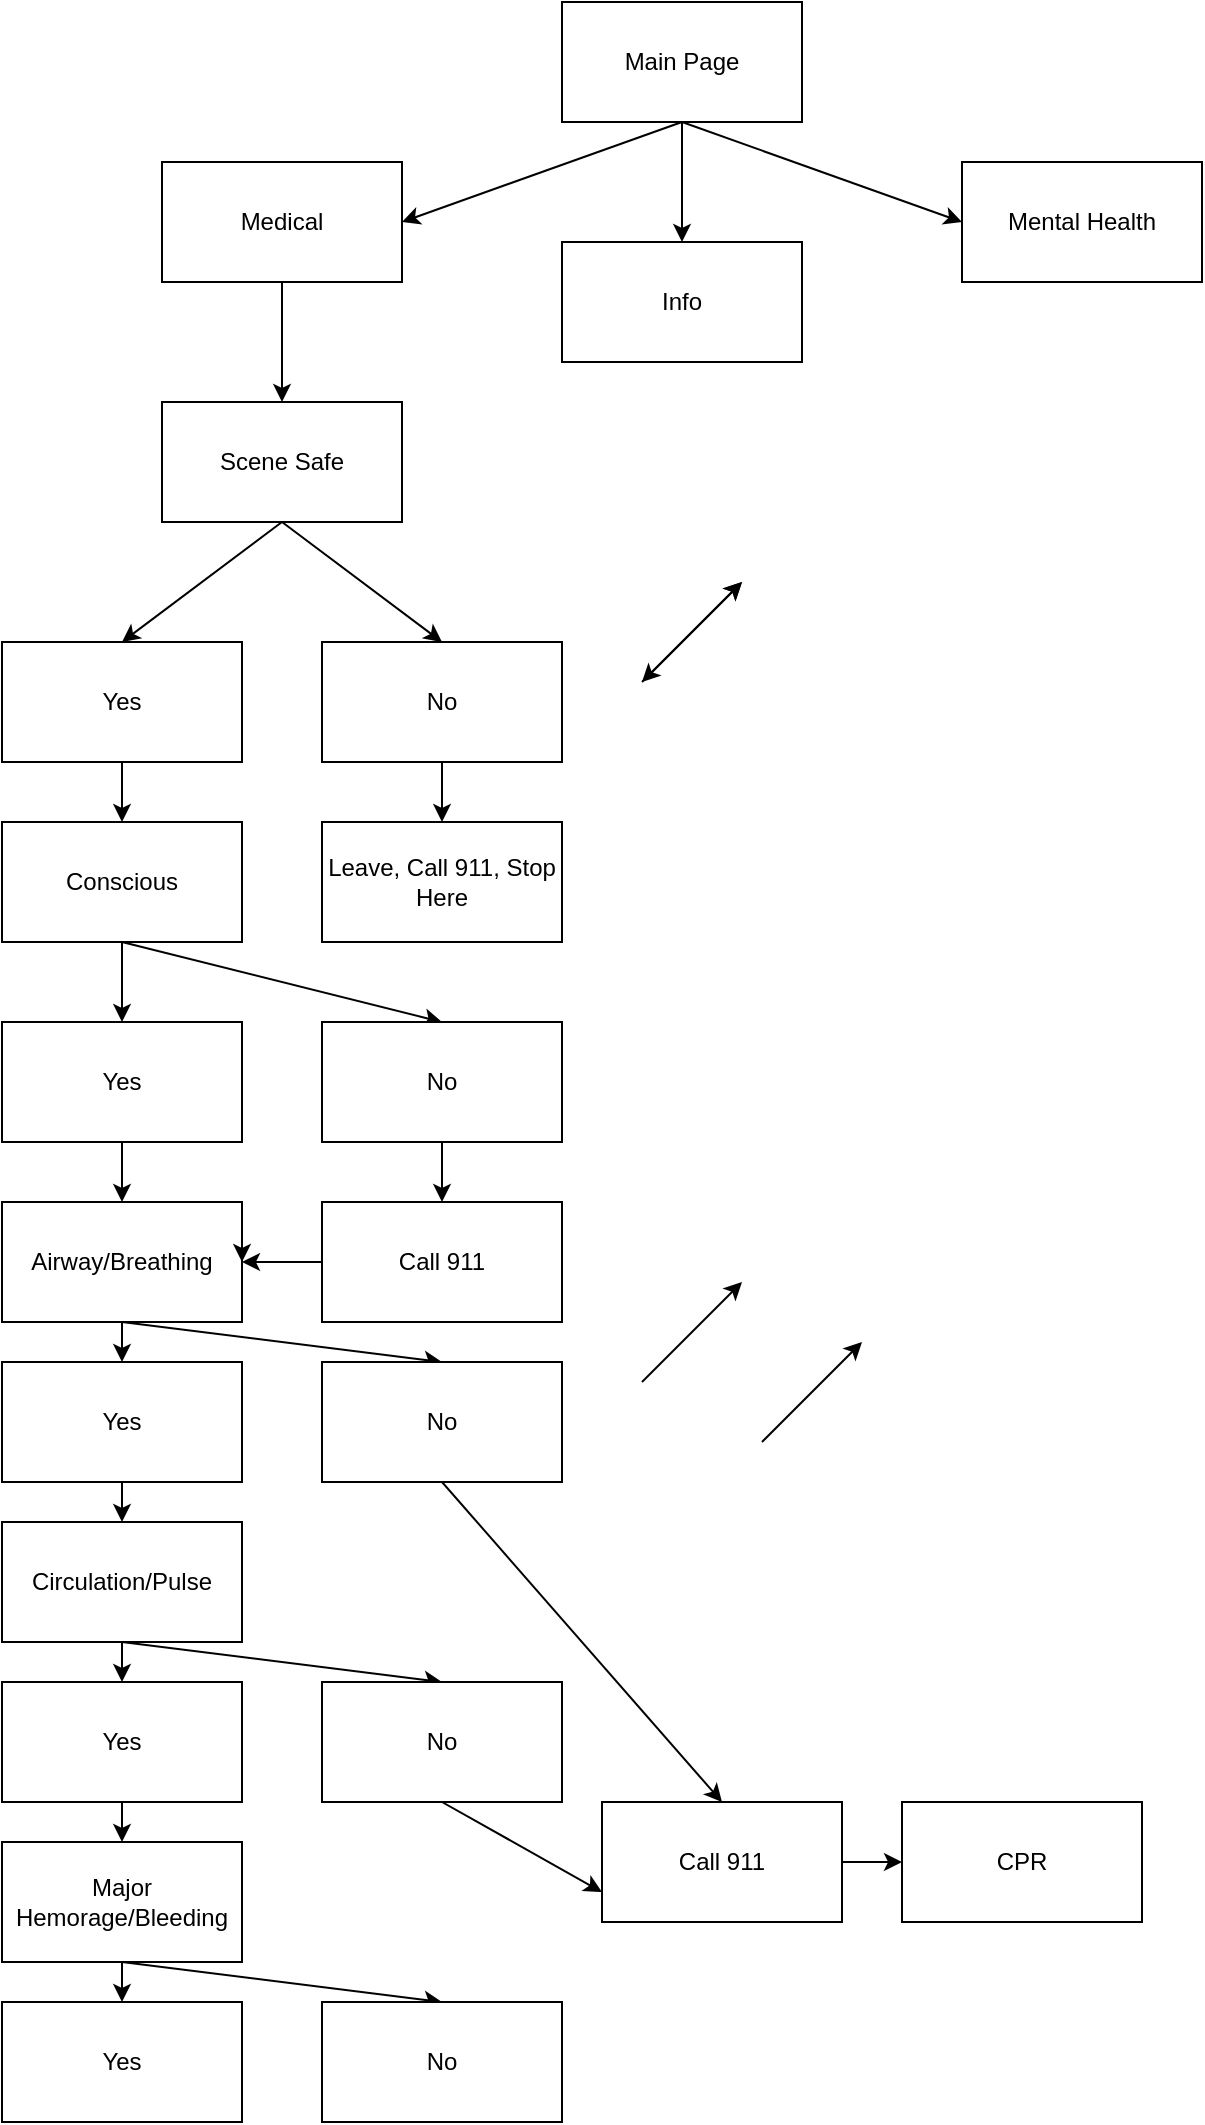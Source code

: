 <mxfile version="14.4.4" type="github">
  <diagram id="Jmt0tOEUqf-Zn0J5SS5X" name="Page-1">
    <mxGraphModel dx="862" dy="482" grid="1" gridSize="10" guides="1" tooltips="1" connect="1" arrows="1" fold="1" page="1" pageScale="1" pageWidth="850" pageHeight="1100" math="0" shadow="0">
      <root>
        <mxCell id="0" />
        <mxCell id="1" parent="0" />
        <mxCell id="mOSQkUv-fbBOUkvzw68a-9" style="edgeStyle=none;rounded=0;orthogonalLoop=1;jettySize=auto;html=1;exitX=0.5;exitY=1;exitDx=0;exitDy=0;entryX=0;entryY=0.5;entryDx=0;entryDy=0;" edge="1" parent="1" source="mOSQkUv-fbBOUkvzw68a-1" target="mOSQkUv-fbBOUkvzw68a-4">
          <mxGeometry relative="1" as="geometry" />
        </mxCell>
        <mxCell id="mOSQkUv-fbBOUkvzw68a-1" value="Main Page" style="rounded=0;whiteSpace=wrap;html=1;" vertex="1" parent="1">
          <mxGeometry x="360" y="40" width="120" height="60" as="geometry" />
        </mxCell>
        <mxCell id="mOSQkUv-fbBOUkvzw68a-12" style="edgeStyle=none;rounded=0;orthogonalLoop=1;jettySize=auto;html=1;exitX=0.5;exitY=1;exitDx=0;exitDy=0;entryX=0.5;entryY=0;entryDx=0;entryDy=0;" edge="1" parent="1" source="mOSQkUv-fbBOUkvzw68a-2" target="mOSQkUv-fbBOUkvzw68a-10">
          <mxGeometry relative="1" as="geometry" />
        </mxCell>
        <mxCell id="mOSQkUv-fbBOUkvzw68a-2" value="Medical" style="rounded=0;whiteSpace=wrap;html=1;" vertex="1" parent="1">
          <mxGeometry x="160" y="120" width="120" height="60" as="geometry" />
        </mxCell>
        <mxCell id="mOSQkUv-fbBOUkvzw68a-3" value="Info" style="rounded=0;whiteSpace=wrap;html=1;" vertex="1" parent="1">
          <mxGeometry x="360" y="160" width="120" height="60" as="geometry" />
        </mxCell>
        <mxCell id="mOSQkUv-fbBOUkvzw68a-4" value="Mental Health" style="rounded=0;whiteSpace=wrap;html=1;" vertex="1" parent="1">
          <mxGeometry x="560" y="120" width="120" height="60" as="geometry" />
        </mxCell>
        <mxCell id="mOSQkUv-fbBOUkvzw68a-5" value="" style="endArrow=classic;html=1;exitX=0.5;exitY=1;exitDx=0;exitDy=0;entryX=1;entryY=0.5;entryDx=0;entryDy=0;" edge="1" parent="1" source="mOSQkUv-fbBOUkvzw68a-1" target="mOSQkUv-fbBOUkvzw68a-2">
          <mxGeometry width="50" height="50" relative="1" as="geometry">
            <mxPoint x="400" y="300" as="sourcePoint" />
            <mxPoint x="450" y="250" as="targetPoint" />
          </mxGeometry>
        </mxCell>
        <mxCell id="mOSQkUv-fbBOUkvzw68a-6" value="" style="endArrow=classic;html=1;entryX=0.5;entryY=0;entryDx=0;entryDy=0;" edge="1" parent="1" target="mOSQkUv-fbBOUkvzw68a-3">
          <mxGeometry width="50" height="50" relative="1" as="geometry">
            <mxPoint x="420" y="100" as="sourcePoint" />
            <mxPoint x="450" y="250" as="targetPoint" />
          </mxGeometry>
        </mxCell>
        <mxCell id="mOSQkUv-fbBOUkvzw68a-18" style="edgeStyle=none;rounded=0;orthogonalLoop=1;jettySize=auto;html=1;exitX=0.5;exitY=1;exitDx=0;exitDy=0;entryX=0.5;entryY=0;entryDx=0;entryDy=0;" edge="1" parent="1" source="mOSQkUv-fbBOUkvzw68a-10" target="mOSQkUv-fbBOUkvzw68a-14">
          <mxGeometry relative="1" as="geometry" />
        </mxCell>
        <mxCell id="mOSQkUv-fbBOUkvzw68a-19" style="edgeStyle=none;rounded=0;orthogonalLoop=1;jettySize=auto;html=1;exitX=0.5;exitY=1;exitDx=0;exitDy=0;entryX=0.5;entryY=0;entryDx=0;entryDy=0;" edge="1" parent="1" source="mOSQkUv-fbBOUkvzw68a-10" target="mOSQkUv-fbBOUkvzw68a-13">
          <mxGeometry relative="1" as="geometry" />
        </mxCell>
        <mxCell id="mOSQkUv-fbBOUkvzw68a-10" value="Scene Safe" style="rounded=0;whiteSpace=wrap;html=1;" vertex="1" parent="1">
          <mxGeometry x="160" y="240" width="120" height="60" as="geometry" />
        </mxCell>
        <mxCell id="mOSQkUv-fbBOUkvzw68a-11" value="" style="endArrow=classic;html=1;" edge="1" parent="1">
          <mxGeometry width="50" height="50" relative="1" as="geometry">
            <mxPoint x="400" y="380" as="sourcePoint" />
            <mxPoint x="450" y="330" as="targetPoint" />
          </mxGeometry>
        </mxCell>
        <mxCell id="mOSQkUv-fbBOUkvzw68a-21" style="edgeStyle=none;rounded=0;orthogonalLoop=1;jettySize=auto;html=1;exitX=0.5;exitY=1;exitDx=0;exitDy=0;entryX=0.5;entryY=0;entryDx=0;entryDy=0;" edge="1" parent="1" source="mOSQkUv-fbBOUkvzw68a-13" target="mOSQkUv-fbBOUkvzw68a-20">
          <mxGeometry relative="1" as="geometry" />
        </mxCell>
        <mxCell id="mOSQkUv-fbBOUkvzw68a-13" value="Yes" style="rounded=0;whiteSpace=wrap;html=1;" vertex="1" parent="1">
          <mxGeometry x="80" y="360" width="120" height="60" as="geometry" />
        </mxCell>
        <mxCell id="mOSQkUv-fbBOUkvzw68a-17" style="edgeStyle=none;rounded=0;orthogonalLoop=1;jettySize=auto;html=1;exitX=0.5;exitY=1;exitDx=0;exitDy=0;" edge="1" parent="1" source="mOSQkUv-fbBOUkvzw68a-14" target="mOSQkUv-fbBOUkvzw68a-15">
          <mxGeometry relative="1" as="geometry" />
        </mxCell>
        <mxCell id="mOSQkUv-fbBOUkvzw68a-14" value="No" style="rounded=0;whiteSpace=wrap;html=1;" vertex="1" parent="1">
          <mxGeometry x="240" y="360" width="120" height="60" as="geometry" />
        </mxCell>
        <mxCell id="mOSQkUv-fbBOUkvzw68a-15" value="Leave, Call 911, Stop Here" style="rounded=0;whiteSpace=wrap;html=1;" vertex="1" parent="1">
          <mxGeometry x="240" y="450" width="120" height="60" as="geometry" />
        </mxCell>
        <mxCell id="mOSQkUv-fbBOUkvzw68a-16" value="" style="endArrow=classic;startArrow=classic;html=1;" edge="1" parent="1">
          <mxGeometry width="50" height="50" relative="1" as="geometry">
            <mxPoint x="400" y="380" as="sourcePoint" />
            <mxPoint x="450" y="330" as="targetPoint" />
          </mxGeometry>
        </mxCell>
        <mxCell id="mOSQkUv-fbBOUkvzw68a-24" style="edgeStyle=none;rounded=0;orthogonalLoop=1;jettySize=auto;html=1;exitX=0.5;exitY=1;exitDx=0;exitDy=0;entryX=0.5;entryY=0;entryDx=0;entryDy=0;" edge="1" parent="1" source="mOSQkUv-fbBOUkvzw68a-20" target="mOSQkUv-fbBOUkvzw68a-22">
          <mxGeometry relative="1" as="geometry" />
        </mxCell>
        <mxCell id="mOSQkUv-fbBOUkvzw68a-25" style="edgeStyle=none;rounded=0;orthogonalLoop=1;jettySize=auto;html=1;exitX=0.5;exitY=1;exitDx=0;exitDy=0;entryX=0.5;entryY=0;entryDx=0;entryDy=0;" edge="1" parent="1" source="mOSQkUv-fbBOUkvzw68a-20" target="mOSQkUv-fbBOUkvzw68a-23">
          <mxGeometry relative="1" as="geometry" />
        </mxCell>
        <mxCell id="mOSQkUv-fbBOUkvzw68a-20" value="Conscious" style="rounded=0;whiteSpace=wrap;html=1;" vertex="1" parent="1">
          <mxGeometry x="80" y="450" width="120" height="60" as="geometry" />
        </mxCell>
        <mxCell id="mOSQkUv-fbBOUkvzw68a-36" style="edgeStyle=none;rounded=0;orthogonalLoop=1;jettySize=auto;html=1;exitX=0.5;exitY=1;exitDx=0;exitDy=0;" edge="1" parent="1" source="mOSQkUv-fbBOUkvzw68a-22" target="mOSQkUv-fbBOUkvzw68a-27">
          <mxGeometry relative="1" as="geometry" />
        </mxCell>
        <mxCell id="mOSQkUv-fbBOUkvzw68a-22" value="Yes" style="rounded=0;whiteSpace=wrap;html=1;" vertex="1" parent="1">
          <mxGeometry x="80" y="550" width="120" height="60" as="geometry" />
        </mxCell>
        <mxCell id="mOSQkUv-fbBOUkvzw68a-34" style="edgeStyle=none;rounded=0;orthogonalLoop=1;jettySize=auto;html=1;exitX=0.5;exitY=1;exitDx=0;exitDy=0;entryX=0.5;entryY=0;entryDx=0;entryDy=0;" edge="1" parent="1" source="mOSQkUv-fbBOUkvzw68a-23" target="mOSQkUv-fbBOUkvzw68a-26">
          <mxGeometry relative="1" as="geometry" />
        </mxCell>
        <mxCell id="mOSQkUv-fbBOUkvzw68a-23" value="No" style="rounded=0;whiteSpace=wrap;html=1;" vertex="1" parent="1">
          <mxGeometry x="240" y="550" width="120" height="60" as="geometry" />
        </mxCell>
        <mxCell id="mOSQkUv-fbBOUkvzw68a-35" style="edgeStyle=none;rounded=0;orthogonalLoop=1;jettySize=auto;html=1;exitX=0;exitY=0.5;exitDx=0;exitDy=0;entryX=1;entryY=0.5;entryDx=0;entryDy=0;" edge="1" parent="1" source="mOSQkUv-fbBOUkvzw68a-26" target="mOSQkUv-fbBOUkvzw68a-27">
          <mxGeometry relative="1" as="geometry" />
        </mxCell>
        <mxCell id="mOSQkUv-fbBOUkvzw68a-26" value="Call 911" style="rounded=0;whiteSpace=wrap;html=1;" vertex="1" parent="1">
          <mxGeometry x="240" y="640" width="120" height="60" as="geometry" />
        </mxCell>
        <mxCell id="mOSQkUv-fbBOUkvzw68a-41" style="edgeStyle=none;rounded=0;orthogonalLoop=1;jettySize=auto;html=1;exitX=0.5;exitY=1;exitDx=0;exitDy=0;entryX=0.5;entryY=0;entryDx=0;entryDy=0;" edge="1" parent="1" source="mOSQkUv-fbBOUkvzw68a-27" target="mOSQkUv-fbBOUkvzw68a-39">
          <mxGeometry relative="1" as="geometry" />
        </mxCell>
        <mxCell id="mOSQkUv-fbBOUkvzw68a-42" style="edgeStyle=none;rounded=0;orthogonalLoop=1;jettySize=auto;html=1;exitX=0.5;exitY=1;exitDx=0;exitDy=0;entryX=0.5;entryY=0;entryDx=0;entryDy=0;" edge="1" parent="1" source="mOSQkUv-fbBOUkvzw68a-27" target="mOSQkUv-fbBOUkvzw68a-38">
          <mxGeometry relative="1" as="geometry" />
        </mxCell>
        <mxCell id="mOSQkUv-fbBOUkvzw68a-27" value="Airway/Breathing" style="rounded=0;whiteSpace=wrap;html=1;" vertex="1" parent="1">
          <mxGeometry x="80" y="640" width="120" height="60" as="geometry" />
        </mxCell>
        <mxCell id="mOSQkUv-fbBOUkvzw68a-45" style="edgeStyle=none;rounded=0;orthogonalLoop=1;jettySize=auto;html=1;exitX=0.5;exitY=1;exitDx=0;exitDy=0;entryX=0.5;entryY=0;entryDx=0;entryDy=0;" edge="1" parent="1" source="mOSQkUv-fbBOUkvzw68a-28" target="mOSQkUv-fbBOUkvzw68a-43">
          <mxGeometry relative="1" as="geometry" />
        </mxCell>
        <mxCell id="mOSQkUv-fbBOUkvzw68a-46" style="edgeStyle=none;rounded=0;orthogonalLoop=1;jettySize=auto;html=1;exitX=0.5;exitY=1;exitDx=0;exitDy=0;entryX=0.5;entryY=0;entryDx=0;entryDy=0;" edge="1" parent="1" source="mOSQkUv-fbBOUkvzw68a-28" target="mOSQkUv-fbBOUkvzw68a-44">
          <mxGeometry relative="1" as="geometry" />
        </mxCell>
        <mxCell id="mOSQkUv-fbBOUkvzw68a-28" value="Circulation/Pulse" style="rounded=0;whiteSpace=wrap;html=1;" vertex="1" parent="1">
          <mxGeometry x="80" y="800" width="120" height="60" as="geometry" />
        </mxCell>
        <mxCell id="mOSQkUv-fbBOUkvzw68a-56" style="edgeStyle=none;rounded=0;orthogonalLoop=1;jettySize=auto;html=1;exitX=0.5;exitY=1;exitDx=0;exitDy=0;entryX=0.5;entryY=0;entryDx=0;entryDy=0;" edge="1" parent="1" source="mOSQkUv-fbBOUkvzw68a-29" target="mOSQkUv-fbBOUkvzw68a-54">
          <mxGeometry relative="1" as="geometry" />
        </mxCell>
        <mxCell id="mOSQkUv-fbBOUkvzw68a-57" style="edgeStyle=none;rounded=0;orthogonalLoop=1;jettySize=auto;html=1;exitX=0.5;exitY=1;exitDx=0;exitDy=0;entryX=0.5;entryY=0;entryDx=0;entryDy=0;" edge="1" parent="1" source="mOSQkUv-fbBOUkvzw68a-29" target="mOSQkUv-fbBOUkvzw68a-55">
          <mxGeometry relative="1" as="geometry" />
        </mxCell>
        <mxCell id="mOSQkUv-fbBOUkvzw68a-29" value="Major Hemorage/Bleeding" style="rounded=0;whiteSpace=wrap;html=1;" vertex="1" parent="1">
          <mxGeometry x="80" y="960" width="120" height="60" as="geometry" />
        </mxCell>
        <mxCell id="mOSQkUv-fbBOUkvzw68a-51" style="edgeStyle=none;rounded=0;orthogonalLoop=1;jettySize=auto;html=1;exitX=1;exitY=0.5;exitDx=0;exitDy=0;entryX=0;entryY=0.5;entryDx=0;entryDy=0;" edge="1" parent="1" source="mOSQkUv-fbBOUkvzw68a-31" target="mOSQkUv-fbBOUkvzw68a-50">
          <mxGeometry relative="1" as="geometry" />
        </mxCell>
        <mxCell id="mOSQkUv-fbBOUkvzw68a-31" value="&lt;span&gt;Call 911&lt;/span&gt;" style="rounded=0;whiteSpace=wrap;html=1;" vertex="1" parent="1">
          <mxGeometry x="380" y="940" width="120" height="60" as="geometry" />
        </mxCell>
        <mxCell id="mOSQkUv-fbBOUkvzw68a-33" value="" style="endArrow=classic;html=1;" edge="1" parent="1">
          <mxGeometry width="50" height="50" relative="1" as="geometry">
            <mxPoint x="400" y="730" as="sourcePoint" />
            <mxPoint x="450" y="680" as="targetPoint" />
          </mxGeometry>
        </mxCell>
        <mxCell id="mOSQkUv-fbBOUkvzw68a-37" style="edgeStyle=none;rounded=0;orthogonalLoop=1;jettySize=auto;html=1;exitX=1;exitY=0.25;exitDx=0;exitDy=0;entryX=1;entryY=0.5;entryDx=0;entryDy=0;" edge="1" parent="1" source="mOSQkUv-fbBOUkvzw68a-27" target="mOSQkUv-fbBOUkvzw68a-27">
          <mxGeometry relative="1" as="geometry" />
        </mxCell>
        <mxCell id="mOSQkUv-fbBOUkvzw68a-52" style="edgeStyle=none;rounded=0;orthogonalLoop=1;jettySize=auto;html=1;exitX=0.5;exitY=1;exitDx=0;exitDy=0;entryX=0.5;entryY=0;entryDx=0;entryDy=0;" edge="1" parent="1" source="mOSQkUv-fbBOUkvzw68a-38" target="mOSQkUv-fbBOUkvzw68a-28">
          <mxGeometry relative="1" as="geometry" />
        </mxCell>
        <mxCell id="mOSQkUv-fbBOUkvzw68a-38" value="Yes" style="rounded=0;whiteSpace=wrap;html=1;" vertex="1" parent="1">
          <mxGeometry x="80" y="720" width="120" height="60" as="geometry" />
        </mxCell>
        <mxCell id="mOSQkUv-fbBOUkvzw68a-49" style="edgeStyle=none;rounded=0;orthogonalLoop=1;jettySize=auto;html=1;exitX=0.5;exitY=1;exitDx=0;exitDy=0;entryX=0.5;entryY=0;entryDx=0;entryDy=0;" edge="1" parent="1" source="mOSQkUv-fbBOUkvzw68a-39" target="mOSQkUv-fbBOUkvzw68a-31">
          <mxGeometry relative="1" as="geometry" />
        </mxCell>
        <mxCell id="mOSQkUv-fbBOUkvzw68a-39" value="No" style="rounded=0;whiteSpace=wrap;html=1;" vertex="1" parent="1">
          <mxGeometry x="240" y="720" width="120" height="60" as="geometry" />
        </mxCell>
        <mxCell id="mOSQkUv-fbBOUkvzw68a-40" value="" style="endArrow=classic;html=1;" edge="1" parent="1">
          <mxGeometry width="50" height="50" relative="1" as="geometry">
            <mxPoint x="460" y="760" as="sourcePoint" />
            <mxPoint x="510" y="710" as="targetPoint" />
          </mxGeometry>
        </mxCell>
        <mxCell id="mOSQkUv-fbBOUkvzw68a-53" style="edgeStyle=none;rounded=0;orthogonalLoop=1;jettySize=auto;html=1;exitX=0.5;exitY=1;exitDx=0;exitDy=0;entryX=0.5;entryY=0;entryDx=0;entryDy=0;" edge="1" parent="1" source="mOSQkUv-fbBOUkvzw68a-43" target="mOSQkUv-fbBOUkvzw68a-29">
          <mxGeometry relative="1" as="geometry" />
        </mxCell>
        <mxCell id="mOSQkUv-fbBOUkvzw68a-43" value="Yes" style="rounded=0;whiteSpace=wrap;html=1;" vertex="1" parent="1">
          <mxGeometry x="80" y="880" width="120" height="60" as="geometry" />
        </mxCell>
        <mxCell id="mOSQkUv-fbBOUkvzw68a-47" style="edgeStyle=none;rounded=0;orthogonalLoop=1;jettySize=auto;html=1;exitX=0.5;exitY=1;exitDx=0;exitDy=0;entryX=0;entryY=0.75;entryDx=0;entryDy=0;" edge="1" parent="1" source="mOSQkUv-fbBOUkvzw68a-44" target="mOSQkUv-fbBOUkvzw68a-31">
          <mxGeometry relative="1" as="geometry" />
        </mxCell>
        <mxCell id="mOSQkUv-fbBOUkvzw68a-44" value="No" style="rounded=0;whiteSpace=wrap;html=1;" vertex="1" parent="1">
          <mxGeometry x="240" y="880" width="120" height="60" as="geometry" />
        </mxCell>
        <mxCell id="mOSQkUv-fbBOUkvzw68a-50" value="CPR" style="rounded=0;whiteSpace=wrap;html=1;" vertex="1" parent="1">
          <mxGeometry x="530" y="940" width="120" height="60" as="geometry" />
        </mxCell>
        <mxCell id="mOSQkUv-fbBOUkvzw68a-54" value="Yes" style="rounded=0;whiteSpace=wrap;html=1;" vertex="1" parent="1">
          <mxGeometry x="80" y="1040" width="120" height="60" as="geometry" />
        </mxCell>
        <mxCell id="mOSQkUv-fbBOUkvzw68a-55" value="No" style="rounded=0;whiteSpace=wrap;html=1;" vertex="1" parent="1">
          <mxGeometry x="240" y="1040" width="120" height="60" as="geometry" />
        </mxCell>
      </root>
    </mxGraphModel>
  </diagram>
</mxfile>
